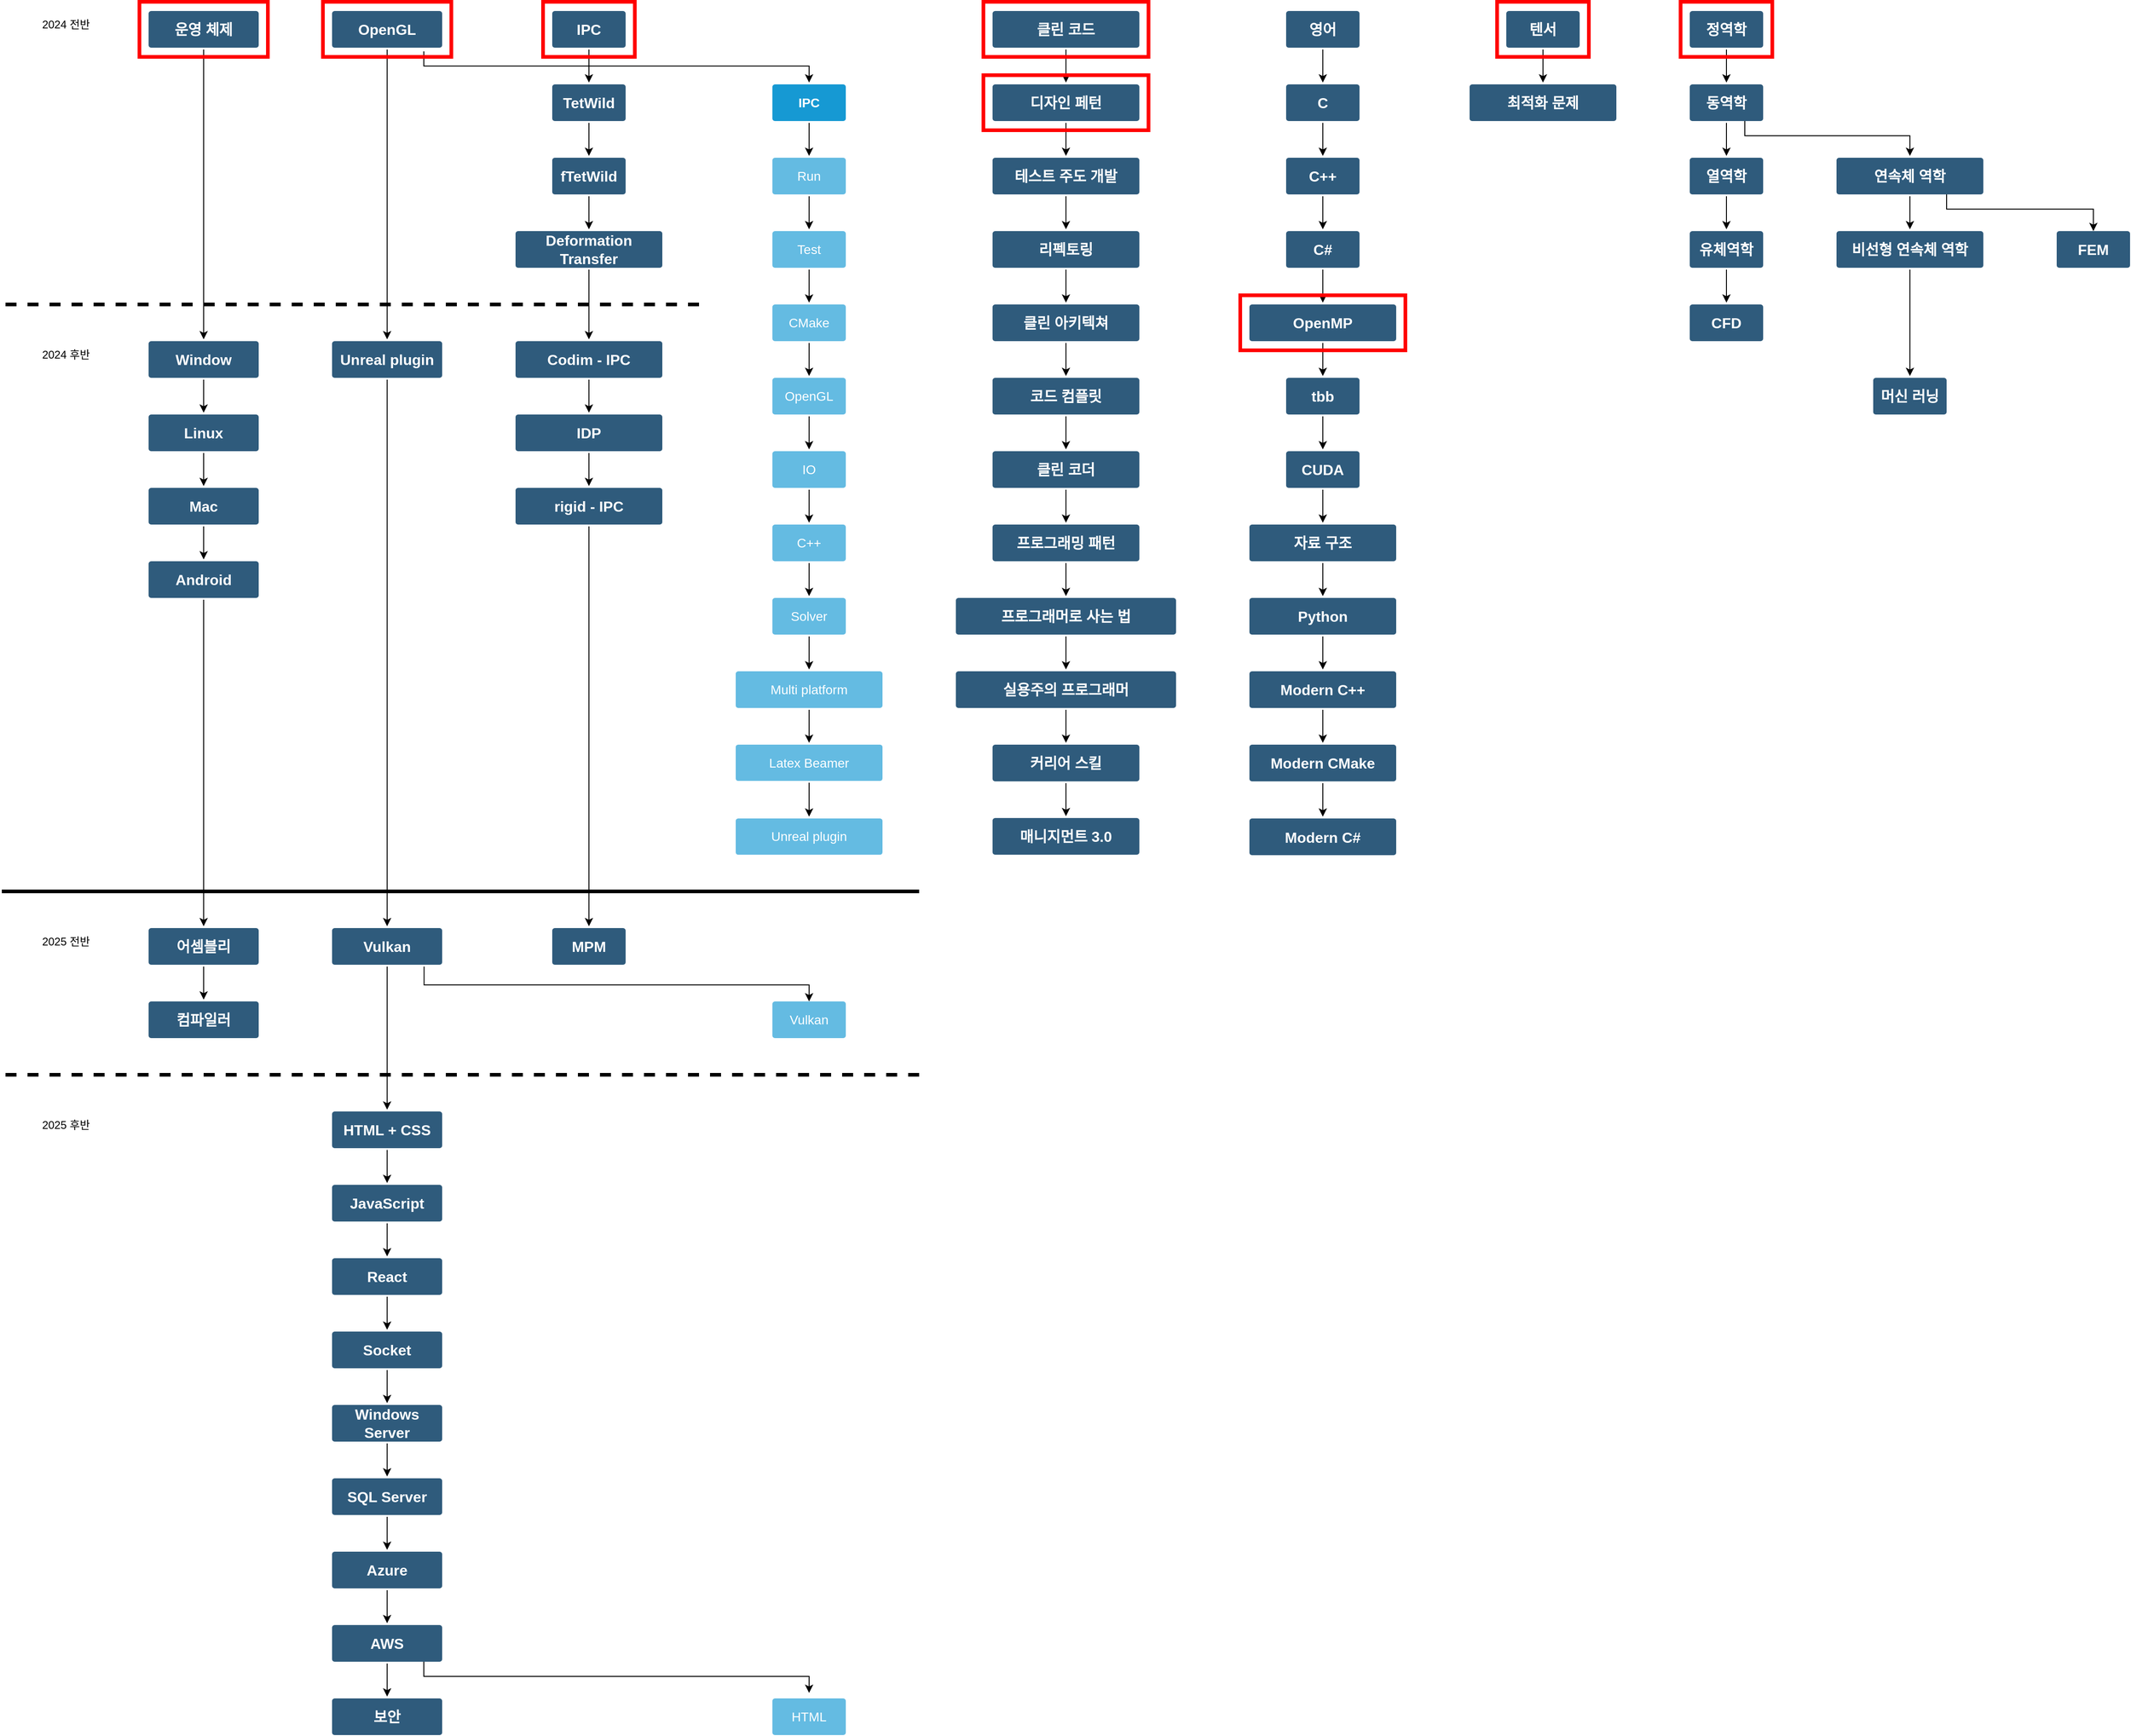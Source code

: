 <mxfile version="23.1.2" type="github">
  <diagram id="6a731a19-8d31-9384-78a2-239565b7b9f0" name="Page-1">
    <mxGraphModel dx="2655" dy="2192" grid="1" gridSize="10" guides="1" tooltips="1" connect="1" arrows="1" fold="1" page="1" pageScale="1" pageWidth="1169" pageHeight="827" background="none" math="0" shadow="0">
      <root>
        <mxCell id="0" />
        <mxCell id="1" parent="0" />
        <mxCell id="1UIoT6ySWnRTdIGvDfuI-1921" value="" style="edgeStyle=orthogonalEdgeStyle;rounded=0;orthogonalLoop=1;jettySize=auto;html=1;" edge="1" parent="1" source="1749" target="1UIoT6ySWnRTdIGvDfuI-1781">
          <mxGeometry relative="1" as="geometry" />
        </mxCell>
        <mxCell id="1749" value="C" style="rounded=1;whiteSpace=wrap;html=1;shadow=0;labelBackgroundColor=none;strokeColor=none;strokeWidth=3;fillColor=#2F5B7C;fontFamily=Helvetica;fontSize=16;fontColor=#FFFFFF;align=center;fontStyle=1;spacing=5;arcSize=7;perimeterSpacing=2;" parent="1" vertex="1">
          <mxGeometry x="640" y="120" width="80" height="40" as="geometry" />
        </mxCell>
        <mxCell id="1UIoT6ySWnRTdIGvDfuI-1902" value="" style="edgeStyle=orthogonalEdgeStyle;rounded=0;orthogonalLoop=1;jettySize=auto;html=1;" edge="1" parent="1" source="1760" target="1762">
          <mxGeometry relative="1" as="geometry" />
        </mxCell>
        <mxCell id="1760" value="IPC" style="rounded=1;whiteSpace=wrap;html=1;shadow=0;labelBackgroundColor=none;strokeColor=none;strokeWidth=3;fillColor=#1699d3;fontFamily=Helvetica;fontSize=14;fontColor=#FFFFFF;align=center;spacing=5;fontStyle=1;arcSize=7;perimeterSpacing=2;" parent="1" vertex="1">
          <mxGeometry x="80" y="120" width="80" height="40" as="geometry" />
        </mxCell>
        <mxCell id="1UIoT6ySWnRTdIGvDfuI-1903" value="" style="edgeStyle=orthogonalEdgeStyle;rounded=0;orthogonalLoop=1;jettySize=auto;html=1;" edge="1" parent="1" source="1762" target="1UIoT6ySWnRTdIGvDfuI-1811">
          <mxGeometry relative="1" as="geometry" />
        </mxCell>
        <mxCell id="1762" value="Run" style="rounded=1;whiteSpace=wrap;html=1;shadow=0;labelBackgroundColor=none;strokeColor=none;strokeWidth=3;fillColor=#64bbe2;fontFamily=Helvetica;fontSize=14;fontColor=#FFFFFF;align=center;spacing=5;arcSize=7;perimeterSpacing=2;" parent="1" vertex="1">
          <mxGeometry x="80" y="200" width="80" height="40" as="geometry" />
        </mxCell>
        <mxCell id="1UIoT6ySWnRTdIGvDfuI-1922" value="" style="edgeStyle=orthogonalEdgeStyle;rounded=0;orthogonalLoop=1;jettySize=auto;html=1;" edge="1" parent="1" source="1UIoT6ySWnRTdIGvDfuI-1781" target="1UIoT6ySWnRTdIGvDfuI-1782">
          <mxGeometry relative="1" as="geometry" />
        </mxCell>
        <mxCell id="1UIoT6ySWnRTdIGvDfuI-1781" value="C++" style="rounded=1;whiteSpace=wrap;html=1;shadow=0;labelBackgroundColor=none;strokeColor=none;strokeWidth=3;fillColor=#2F5B7C;fontFamily=Helvetica;fontSize=16;fontColor=#FFFFFF;align=center;fontStyle=1;spacing=5;arcSize=7;perimeterSpacing=2;" vertex="1" parent="1">
          <mxGeometry x="640" y="200" width="80" height="40" as="geometry" />
        </mxCell>
        <mxCell id="1UIoT6ySWnRTdIGvDfuI-1923" value="" style="edgeStyle=orthogonalEdgeStyle;rounded=0;orthogonalLoop=1;jettySize=auto;html=1;" edge="1" parent="1" source="1UIoT6ySWnRTdIGvDfuI-1782" target="1UIoT6ySWnRTdIGvDfuI-1854">
          <mxGeometry relative="1" as="geometry" />
        </mxCell>
        <mxCell id="1UIoT6ySWnRTdIGvDfuI-1782" value="C#" style="rounded=1;whiteSpace=wrap;html=1;shadow=0;labelBackgroundColor=none;strokeColor=none;strokeWidth=3;fillColor=#2F5B7C;fontFamily=Helvetica;fontSize=16;fontColor=#FFFFFF;align=center;fontStyle=1;spacing=5;arcSize=7;perimeterSpacing=2;" vertex="1" parent="1">
          <mxGeometry x="640" y="280" width="80" height="40" as="geometry" />
        </mxCell>
        <mxCell id="1UIoT6ySWnRTdIGvDfuI-1920" value="" style="edgeStyle=orthogonalEdgeStyle;rounded=0;orthogonalLoop=1;jettySize=auto;html=1;" edge="1" parent="1" source="1UIoT6ySWnRTdIGvDfuI-1783" target="1749">
          <mxGeometry relative="1" as="geometry" />
        </mxCell>
        <mxCell id="1UIoT6ySWnRTdIGvDfuI-1783" value="영어" style="rounded=1;whiteSpace=wrap;html=1;shadow=0;labelBackgroundColor=none;strokeColor=none;strokeWidth=3;fillColor=#2F5B7C;fontFamily=Helvetica;fontSize=16;fontColor=#FFFFFF;align=center;fontStyle=1;spacing=5;arcSize=7;perimeterSpacing=2;" vertex="1" parent="1">
          <mxGeometry x="640" y="40" width="80" height="40" as="geometry" />
        </mxCell>
        <mxCell id="1UIoT6ySWnRTdIGvDfuI-1931" value="" style="edgeStyle=orthogonalEdgeStyle;rounded=0;orthogonalLoop=1;jettySize=auto;html=1;" edge="1" parent="1" source="1UIoT6ySWnRTdIGvDfuI-1784" target="1UIoT6ySWnRTdIGvDfuI-1785">
          <mxGeometry relative="1" as="geometry" />
        </mxCell>
        <mxCell id="1UIoT6ySWnRTdIGvDfuI-1784" value="텐서" style="rounded=1;whiteSpace=wrap;html=1;shadow=0;labelBackgroundColor=none;strokeColor=none;strokeWidth=3;fillColor=#2F5B7C;fontFamily=Helvetica;fontSize=16;fontColor=#FFFFFF;align=center;fontStyle=1;spacing=5;arcSize=7;perimeterSpacing=2;" vertex="1" parent="1">
          <mxGeometry x="880" y="40" width="80" height="40" as="geometry" />
        </mxCell>
        <mxCell id="1UIoT6ySWnRTdIGvDfuI-1785" value="최적화 문제" style="rounded=1;whiteSpace=wrap;html=1;shadow=0;labelBackgroundColor=none;strokeColor=none;strokeWidth=3;fillColor=#2F5B7C;fontFamily=Helvetica;fontSize=16;fontColor=#FFFFFF;align=center;fontStyle=1;spacing=5;arcSize=7;perimeterSpacing=2;" vertex="1" parent="1">
          <mxGeometry x="840" y="120" width="160" height="40" as="geometry" />
        </mxCell>
        <mxCell id="1UIoT6ySWnRTdIGvDfuI-1870" style="edgeStyle=orthogonalEdgeStyle;rounded=0;orthogonalLoop=1;jettySize=auto;html=1;exitX=0.5;exitY=1;exitDx=0;exitDy=0;" edge="1" parent="1" source="1UIoT6ySWnRTdIGvDfuI-1786" target="1UIoT6ySWnRTdIGvDfuI-1837">
          <mxGeometry relative="1" as="geometry" />
        </mxCell>
        <mxCell id="1UIoT6ySWnRTdIGvDfuI-1786" value="OpenGL" style="rounded=1;whiteSpace=wrap;html=1;shadow=0;labelBackgroundColor=none;strokeColor=none;strokeWidth=3;fillColor=#2F5B7C;fontFamily=Helvetica;fontSize=16;fontColor=#FFFFFF;align=center;fontStyle=1;spacing=5;arcSize=7;perimeterSpacing=2;" vertex="1" parent="1">
          <mxGeometry x="-400" y="40" width="120" height="40" as="geometry" />
        </mxCell>
        <mxCell id="1UIoT6ySWnRTdIGvDfuI-1882" style="edgeStyle=orthogonalEdgeStyle;rounded=0;orthogonalLoop=1;jettySize=auto;html=1;" edge="1" parent="1" source="1UIoT6ySWnRTdIGvDfuI-1787" target="1UIoT6ySWnRTdIGvDfuI-1788">
          <mxGeometry relative="1" as="geometry" />
        </mxCell>
        <mxCell id="1UIoT6ySWnRTdIGvDfuI-1787" value="Vulkan" style="rounded=1;whiteSpace=wrap;html=1;shadow=0;labelBackgroundColor=none;strokeColor=none;strokeWidth=3;fillColor=#2F5B7C;fontFamily=Helvetica;fontSize=16;fontColor=#FFFFFF;align=center;fontStyle=1;spacing=5;arcSize=7;perimeterSpacing=2;" vertex="1" parent="1">
          <mxGeometry x="-400" y="1040" width="120" height="40" as="geometry" />
        </mxCell>
        <mxCell id="1UIoT6ySWnRTdIGvDfuI-1874" value="" style="edgeStyle=orthogonalEdgeStyle;rounded=0;orthogonalLoop=1;jettySize=auto;html=1;" edge="1" parent="1" source="1UIoT6ySWnRTdIGvDfuI-1788" target="1UIoT6ySWnRTdIGvDfuI-1789">
          <mxGeometry relative="1" as="geometry" />
        </mxCell>
        <mxCell id="1UIoT6ySWnRTdIGvDfuI-1788" value="HTML + CSS" style="rounded=1;whiteSpace=wrap;html=1;shadow=0;labelBackgroundColor=none;strokeColor=none;strokeWidth=3;fillColor=#2F5B7C;fontFamily=Helvetica;fontSize=16;fontColor=#FFFFFF;align=center;fontStyle=1;spacing=5;arcSize=7;perimeterSpacing=2;" vertex="1" parent="1">
          <mxGeometry x="-400" y="1240" width="120" height="40" as="geometry" />
        </mxCell>
        <mxCell id="1UIoT6ySWnRTdIGvDfuI-1875" value="" style="edgeStyle=orthogonalEdgeStyle;rounded=0;orthogonalLoop=1;jettySize=auto;html=1;" edge="1" parent="1" source="1UIoT6ySWnRTdIGvDfuI-1789" target="1UIoT6ySWnRTdIGvDfuI-1790">
          <mxGeometry relative="1" as="geometry" />
        </mxCell>
        <mxCell id="1UIoT6ySWnRTdIGvDfuI-1789" value="JavaScript" style="rounded=1;whiteSpace=wrap;html=1;shadow=0;labelBackgroundColor=none;strokeColor=none;strokeWidth=3;fillColor=#2F5B7C;fontFamily=Helvetica;fontSize=16;fontColor=#FFFFFF;align=center;fontStyle=1;spacing=5;arcSize=7;perimeterSpacing=2;" vertex="1" parent="1">
          <mxGeometry x="-400" y="1320" width="120" height="40" as="geometry" />
        </mxCell>
        <mxCell id="1UIoT6ySWnRTdIGvDfuI-1876" value="" style="edgeStyle=orthogonalEdgeStyle;rounded=0;orthogonalLoop=1;jettySize=auto;html=1;" edge="1" parent="1" source="1UIoT6ySWnRTdIGvDfuI-1790" target="1UIoT6ySWnRTdIGvDfuI-1847">
          <mxGeometry relative="1" as="geometry" />
        </mxCell>
        <mxCell id="1UIoT6ySWnRTdIGvDfuI-1790" value="React" style="rounded=1;whiteSpace=wrap;html=1;shadow=0;labelBackgroundColor=none;strokeColor=none;strokeWidth=3;fillColor=#2F5B7C;fontFamily=Helvetica;fontSize=16;fontColor=#FFFFFF;align=center;fontStyle=1;spacing=5;arcSize=7;perimeterSpacing=2;" vertex="1" parent="1">
          <mxGeometry x="-400" y="1400" width="120" height="40" as="geometry" />
        </mxCell>
        <mxCell id="1UIoT6ySWnRTdIGvDfuI-1886" value="" style="edgeStyle=orthogonalEdgeStyle;rounded=0;orthogonalLoop=1;jettySize=auto;html=1;" edge="1" parent="1" source="1UIoT6ySWnRTdIGvDfuI-1791" target="1UIoT6ySWnRTdIGvDfuI-1832">
          <mxGeometry relative="1" as="geometry" />
        </mxCell>
        <mxCell id="1UIoT6ySWnRTdIGvDfuI-1791" value="IPC" style="rounded=1;whiteSpace=wrap;html=1;shadow=0;labelBackgroundColor=none;strokeColor=none;strokeWidth=3;fillColor=#2F5B7C;fontFamily=Helvetica;fontSize=16;fontColor=#FFFFFF;align=center;fontStyle=1;spacing=5;arcSize=7;perimeterSpacing=2;" vertex="1" parent="1">
          <mxGeometry x="-160" y="40" width="80" height="40" as="geometry" />
        </mxCell>
        <mxCell id="1UIoT6ySWnRTdIGvDfuI-1909" value="" style="edgeStyle=orthogonalEdgeStyle;rounded=0;orthogonalLoop=1;jettySize=auto;html=1;" edge="1" parent="1" source="1UIoT6ySWnRTdIGvDfuI-1792" target="1UIoT6ySWnRTdIGvDfuI-1794">
          <mxGeometry relative="1" as="geometry" />
        </mxCell>
        <mxCell id="1UIoT6ySWnRTdIGvDfuI-1792" value="클린 코드" style="rounded=1;whiteSpace=wrap;html=1;shadow=0;labelBackgroundColor=none;strokeColor=none;strokeWidth=3;fillColor=#2F5B7C;fontFamily=Helvetica;fontSize=16;fontColor=#FFFFFF;align=center;fontStyle=1;spacing=5;arcSize=7;perimeterSpacing=2;" vertex="1" parent="1">
          <mxGeometry x="320" y="40" width="160" height="40" as="geometry" />
        </mxCell>
        <mxCell id="1UIoT6ySWnRTdIGvDfuI-1866" style="edgeStyle=orthogonalEdgeStyle;rounded=0;orthogonalLoop=1;jettySize=auto;html=1;entryX=0.5;entryY=0;entryDx=0;entryDy=0;" edge="1" parent="1" source="1UIoT6ySWnRTdIGvDfuI-1793" target="1UIoT6ySWnRTdIGvDfuI-1850">
          <mxGeometry relative="1" as="geometry" />
        </mxCell>
        <mxCell id="1UIoT6ySWnRTdIGvDfuI-1793" value="운영 체제" style="rounded=1;whiteSpace=wrap;html=1;shadow=0;labelBackgroundColor=none;strokeColor=none;strokeWidth=3;fillColor=#2F5B7C;fontFamily=Helvetica;fontSize=16;fontColor=#FFFFFF;align=center;fontStyle=1;spacing=5;arcSize=7;perimeterSpacing=2;" vertex="1" parent="1">
          <mxGeometry x="-600" y="40" width="120" height="40" as="geometry" />
        </mxCell>
        <mxCell id="1UIoT6ySWnRTdIGvDfuI-1910" value="" style="edgeStyle=orthogonalEdgeStyle;rounded=0;orthogonalLoop=1;jettySize=auto;html=1;" edge="1" parent="1" source="1UIoT6ySWnRTdIGvDfuI-1794" target="1UIoT6ySWnRTdIGvDfuI-1800">
          <mxGeometry relative="1" as="geometry" />
        </mxCell>
        <mxCell id="1UIoT6ySWnRTdIGvDfuI-1794" value="디자인 페턴" style="rounded=1;whiteSpace=wrap;html=1;shadow=0;labelBackgroundColor=none;strokeColor=none;strokeWidth=3;fillColor=#2F5B7C;fontFamily=Helvetica;fontSize=16;fontColor=#FFFFFF;align=center;fontStyle=1;spacing=5;arcSize=7;perimeterSpacing=2;" vertex="1" parent="1">
          <mxGeometry x="320" y="120" width="160" height="40" as="geometry" />
        </mxCell>
        <mxCell id="1UIoT6ySWnRTdIGvDfuI-1927" value="" style="edgeStyle=orthogonalEdgeStyle;rounded=0;orthogonalLoop=1;jettySize=auto;html=1;" edge="1" parent="1" source="1UIoT6ySWnRTdIGvDfuI-1798" target="1UIoT6ySWnRTdIGvDfuI-1856">
          <mxGeometry relative="1" as="geometry" />
        </mxCell>
        <mxCell id="1UIoT6ySWnRTdIGvDfuI-1798" value="자료 구조" style="rounded=1;whiteSpace=wrap;html=1;shadow=0;labelBackgroundColor=none;strokeColor=none;strokeWidth=3;fillColor=#2F5B7C;fontFamily=Helvetica;fontSize=16;fontColor=#FFFFFF;align=center;fontStyle=1;spacing=5;arcSize=7;perimeterSpacing=2;" vertex="1" parent="1">
          <mxGeometry x="600" y="600" width="160" height="40" as="geometry" />
        </mxCell>
        <mxCell id="1UIoT6ySWnRTdIGvDfuI-1929" value="" style="edgeStyle=orthogonalEdgeStyle;rounded=0;orthogonalLoop=1;jettySize=auto;html=1;" edge="1" parent="1" source="1UIoT6ySWnRTdIGvDfuI-1799" target="1UIoT6ySWnRTdIGvDfuI-1840">
          <mxGeometry relative="1" as="geometry" />
        </mxCell>
        <mxCell id="1UIoT6ySWnRTdIGvDfuI-1799" value="Modern C++" style="rounded=1;whiteSpace=wrap;html=1;shadow=0;labelBackgroundColor=none;strokeColor=none;strokeWidth=3;fillColor=#2F5B7C;fontFamily=Helvetica;fontSize=16;fontColor=#FFFFFF;align=center;fontStyle=1;spacing=5;arcSize=7;perimeterSpacing=2;" vertex="1" parent="1">
          <mxGeometry x="600" y="760" width="160" height="40" as="geometry" />
        </mxCell>
        <mxCell id="1UIoT6ySWnRTdIGvDfuI-1911" value="" style="edgeStyle=orthogonalEdgeStyle;rounded=0;orthogonalLoop=1;jettySize=auto;html=1;" edge="1" parent="1" source="1UIoT6ySWnRTdIGvDfuI-1800" target="1UIoT6ySWnRTdIGvDfuI-1802">
          <mxGeometry relative="1" as="geometry" />
        </mxCell>
        <mxCell id="1UIoT6ySWnRTdIGvDfuI-1800" value="테스트 주도 개발" style="rounded=1;whiteSpace=wrap;html=1;shadow=0;labelBackgroundColor=none;strokeColor=none;strokeWidth=3;fillColor=#2F5B7C;fontFamily=Helvetica;fontSize=16;fontColor=#FFFFFF;align=center;fontStyle=1;spacing=5;arcSize=7;perimeterSpacing=2;" vertex="1" parent="1">
          <mxGeometry x="320" y="200" width="160" height="40" as="geometry" />
        </mxCell>
        <mxCell id="1UIoT6ySWnRTdIGvDfuI-1912" value="" style="edgeStyle=orthogonalEdgeStyle;rounded=0;orthogonalLoop=1;jettySize=auto;html=1;" edge="1" parent="1" source="1UIoT6ySWnRTdIGvDfuI-1802" target="1UIoT6ySWnRTdIGvDfuI-1803">
          <mxGeometry relative="1" as="geometry" />
        </mxCell>
        <mxCell id="1UIoT6ySWnRTdIGvDfuI-1802" value="리펙토링" style="rounded=1;whiteSpace=wrap;html=1;shadow=0;labelBackgroundColor=none;strokeColor=none;strokeWidth=3;fillColor=#2F5B7C;fontFamily=Helvetica;fontSize=16;fontColor=#FFFFFF;align=center;fontStyle=1;spacing=5;arcSize=7;perimeterSpacing=2;" vertex="1" parent="1">
          <mxGeometry x="320" y="280" width="160" height="40" as="geometry" />
        </mxCell>
        <mxCell id="1UIoT6ySWnRTdIGvDfuI-1913" value="" style="edgeStyle=orthogonalEdgeStyle;rounded=0;orthogonalLoop=1;jettySize=auto;html=1;" edge="1" parent="1" source="1UIoT6ySWnRTdIGvDfuI-1803" target="1UIoT6ySWnRTdIGvDfuI-1804">
          <mxGeometry relative="1" as="geometry" />
        </mxCell>
        <mxCell id="1UIoT6ySWnRTdIGvDfuI-1803" value="클린 아키텍쳐" style="rounded=1;whiteSpace=wrap;html=1;shadow=0;labelBackgroundColor=none;strokeColor=none;strokeWidth=3;fillColor=#2F5B7C;fontFamily=Helvetica;fontSize=16;fontColor=#FFFFFF;align=center;fontStyle=1;spacing=5;arcSize=7;perimeterSpacing=2;" vertex="1" parent="1">
          <mxGeometry x="320" y="360" width="160" height="40" as="geometry" />
        </mxCell>
        <mxCell id="1UIoT6ySWnRTdIGvDfuI-1914" value="" style="edgeStyle=orthogonalEdgeStyle;rounded=0;orthogonalLoop=1;jettySize=auto;html=1;" edge="1" parent="1" source="1UIoT6ySWnRTdIGvDfuI-1804" target="1UIoT6ySWnRTdIGvDfuI-1805">
          <mxGeometry relative="1" as="geometry" />
        </mxCell>
        <mxCell id="1UIoT6ySWnRTdIGvDfuI-1804" value="코드 컴플릿" style="rounded=1;whiteSpace=wrap;html=1;shadow=0;labelBackgroundColor=none;strokeColor=none;strokeWidth=3;fillColor=#2F5B7C;fontFamily=Helvetica;fontSize=16;fontColor=#FFFFFF;align=center;fontStyle=1;spacing=5;arcSize=7;perimeterSpacing=2;" vertex="1" parent="1">
          <mxGeometry x="320" y="440" width="160" height="40" as="geometry" />
        </mxCell>
        <mxCell id="1UIoT6ySWnRTdIGvDfuI-1915" value="" style="edgeStyle=orthogonalEdgeStyle;rounded=0;orthogonalLoop=1;jettySize=auto;html=1;" edge="1" parent="1" source="1UIoT6ySWnRTdIGvDfuI-1805" target="1UIoT6ySWnRTdIGvDfuI-1806">
          <mxGeometry relative="1" as="geometry" />
        </mxCell>
        <mxCell id="1UIoT6ySWnRTdIGvDfuI-1805" value="클린 코더" style="rounded=1;whiteSpace=wrap;html=1;shadow=0;labelBackgroundColor=none;strokeColor=none;strokeWidth=3;fillColor=#2F5B7C;fontFamily=Helvetica;fontSize=16;fontColor=#FFFFFF;align=center;fontStyle=1;spacing=5;arcSize=7;perimeterSpacing=2;" vertex="1" parent="1">
          <mxGeometry x="320" y="520" width="160" height="40" as="geometry" />
        </mxCell>
        <mxCell id="1UIoT6ySWnRTdIGvDfuI-1916" value="" style="edgeStyle=orthogonalEdgeStyle;rounded=0;orthogonalLoop=1;jettySize=auto;html=1;" edge="1" parent="1" source="1UIoT6ySWnRTdIGvDfuI-1806" target="1UIoT6ySWnRTdIGvDfuI-1807">
          <mxGeometry relative="1" as="geometry" />
        </mxCell>
        <mxCell id="1UIoT6ySWnRTdIGvDfuI-1806" value="프로그래밍 패턴" style="rounded=1;whiteSpace=wrap;html=1;shadow=0;labelBackgroundColor=none;strokeColor=none;strokeWidth=3;fillColor=#2F5B7C;fontFamily=Helvetica;fontSize=16;fontColor=#FFFFFF;align=center;fontStyle=1;spacing=5;arcSize=7;perimeterSpacing=2;" vertex="1" parent="1">
          <mxGeometry x="320" y="600" width="160" height="40" as="geometry" />
        </mxCell>
        <mxCell id="1UIoT6ySWnRTdIGvDfuI-1917" value="" style="edgeStyle=orthogonalEdgeStyle;rounded=0;orthogonalLoop=1;jettySize=auto;html=1;" edge="1" parent="1" source="1UIoT6ySWnRTdIGvDfuI-1807" target="1UIoT6ySWnRTdIGvDfuI-1808">
          <mxGeometry relative="1" as="geometry" />
        </mxCell>
        <mxCell id="1UIoT6ySWnRTdIGvDfuI-1807" value="프로그래머로 사는 법" style="rounded=1;whiteSpace=wrap;html=1;shadow=0;labelBackgroundColor=none;strokeColor=none;strokeWidth=3;fillColor=#2F5B7C;fontFamily=Helvetica;fontSize=16;fontColor=#FFFFFF;align=center;fontStyle=1;spacing=5;arcSize=7;perimeterSpacing=2;" vertex="1" parent="1">
          <mxGeometry x="280" y="680" width="240" height="40" as="geometry" />
        </mxCell>
        <mxCell id="1UIoT6ySWnRTdIGvDfuI-1918" value="" style="edgeStyle=orthogonalEdgeStyle;rounded=0;orthogonalLoop=1;jettySize=auto;html=1;" edge="1" parent="1" source="1UIoT6ySWnRTdIGvDfuI-1808" target="1UIoT6ySWnRTdIGvDfuI-1809">
          <mxGeometry relative="1" as="geometry" />
        </mxCell>
        <mxCell id="1UIoT6ySWnRTdIGvDfuI-1808" value="실용주의 프로그래머" style="rounded=1;whiteSpace=wrap;html=1;shadow=0;labelBackgroundColor=none;strokeColor=none;strokeWidth=3;fillColor=#2F5B7C;fontFamily=Helvetica;fontSize=16;fontColor=#FFFFFF;align=center;fontStyle=1;spacing=5;arcSize=7;perimeterSpacing=2;" vertex="1" parent="1">
          <mxGeometry x="280" y="760" width="240" height="40" as="geometry" />
        </mxCell>
        <mxCell id="1UIoT6ySWnRTdIGvDfuI-1919" value="" style="edgeStyle=orthogonalEdgeStyle;rounded=0;orthogonalLoop=1;jettySize=auto;html=1;" edge="1" parent="1" source="1UIoT6ySWnRTdIGvDfuI-1809" target="1UIoT6ySWnRTdIGvDfuI-1810">
          <mxGeometry relative="1" as="geometry" />
        </mxCell>
        <mxCell id="1UIoT6ySWnRTdIGvDfuI-1809" value="커리어 스킬" style="rounded=1;whiteSpace=wrap;html=1;shadow=0;labelBackgroundColor=none;strokeColor=none;strokeWidth=3;fillColor=#2F5B7C;fontFamily=Helvetica;fontSize=16;fontColor=#FFFFFF;align=center;fontStyle=1;spacing=5;arcSize=7;perimeterSpacing=2;" vertex="1" parent="1">
          <mxGeometry x="320" y="840" width="160" height="40" as="geometry" />
        </mxCell>
        <mxCell id="1UIoT6ySWnRTdIGvDfuI-1810" value="매니지먼트 3.0" style="rounded=1;whiteSpace=wrap;html=1;shadow=0;labelBackgroundColor=none;strokeColor=none;strokeWidth=3;fillColor=#2F5B7C;fontFamily=Helvetica;fontSize=16;fontColor=#FFFFFF;align=center;fontStyle=1;spacing=5;arcSize=7;perimeterSpacing=2;" vertex="1" parent="1">
          <mxGeometry x="320" y="920" width="160" height="40" as="geometry" />
        </mxCell>
        <mxCell id="1UIoT6ySWnRTdIGvDfuI-1904" value="" style="edgeStyle=orthogonalEdgeStyle;rounded=0;orthogonalLoop=1;jettySize=auto;html=1;" edge="1" parent="1" source="1UIoT6ySWnRTdIGvDfuI-1811" target="1UIoT6ySWnRTdIGvDfuI-1812">
          <mxGeometry relative="1" as="geometry" />
        </mxCell>
        <mxCell id="1UIoT6ySWnRTdIGvDfuI-1811" value="Test" style="rounded=1;whiteSpace=wrap;html=1;shadow=0;labelBackgroundColor=none;strokeColor=none;strokeWidth=3;fillColor=#64bbe2;fontFamily=Helvetica;fontSize=14;fontColor=#FFFFFF;align=center;spacing=5;arcSize=7;perimeterSpacing=2;" vertex="1" parent="1">
          <mxGeometry x="80" y="280" width="80" height="40" as="geometry" />
        </mxCell>
        <mxCell id="1UIoT6ySWnRTdIGvDfuI-1905" value="" style="edgeStyle=orthogonalEdgeStyle;rounded=0;orthogonalLoop=1;jettySize=auto;html=1;" edge="1" parent="1" source="1UIoT6ySWnRTdIGvDfuI-1812" target="1UIoT6ySWnRTdIGvDfuI-1813">
          <mxGeometry relative="1" as="geometry" />
        </mxCell>
        <mxCell id="1UIoT6ySWnRTdIGvDfuI-1812" value="CMake" style="rounded=1;whiteSpace=wrap;html=1;shadow=0;labelBackgroundColor=none;strokeColor=none;strokeWidth=3;fillColor=#64bbe2;fontFamily=Helvetica;fontSize=14;fontColor=#FFFFFF;align=center;spacing=5;arcSize=7;perimeterSpacing=2;" vertex="1" parent="1">
          <mxGeometry x="80" y="360" width="80" height="40" as="geometry" />
        </mxCell>
        <mxCell id="1UIoT6ySWnRTdIGvDfuI-1906" value="" style="edgeStyle=orthogonalEdgeStyle;rounded=0;orthogonalLoop=1;jettySize=auto;html=1;" edge="1" parent="1" source="1UIoT6ySWnRTdIGvDfuI-1813" target="1UIoT6ySWnRTdIGvDfuI-1814">
          <mxGeometry relative="1" as="geometry" />
        </mxCell>
        <mxCell id="1UIoT6ySWnRTdIGvDfuI-1813" value="OpenGL" style="rounded=1;whiteSpace=wrap;html=1;shadow=0;labelBackgroundColor=none;strokeColor=none;strokeWidth=3;fillColor=#64bbe2;fontFamily=Helvetica;fontSize=14;fontColor=#FFFFFF;align=center;spacing=5;arcSize=7;perimeterSpacing=2;" vertex="1" parent="1">
          <mxGeometry x="80" y="440" width="80" height="40" as="geometry" />
        </mxCell>
        <mxCell id="1UIoT6ySWnRTdIGvDfuI-1907" value="" style="edgeStyle=orthogonalEdgeStyle;rounded=0;orthogonalLoop=1;jettySize=auto;html=1;" edge="1" parent="1" source="1UIoT6ySWnRTdIGvDfuI-1814" target="1UIoT6ySWnRTdIGvDfuI-1815">
          <mxGeometry relative="1" as="geometry" />
        </mxCell>
        <mxCell id="1UIoT6ySWnRTdIGvDfuI-1814" value="IO" style="rounded=1;whiteSpace=wrap;html=1;shadow=0;labelBackgroundColor=none;strokeColor=none;strokeWidth=3;fillColor=#64bbe2;fontFamily=Helvetica;fontSize=14;fontColor=#FFFFFF;align=center;spacing=5;arcSize=7;perimeterSpacing=2;" vertex="1" parent="1">
          <mxGeometry x="80" y="520" width="80" height="40" as="geometry" />
        </mxCell>
        <mxCell id="1UIoT6ySWnRTdIGvDfuI-1908" value="" style="edgeStyle=orthogonalEdgeStyle;rounded=0;orthogonalLoop=1;jettySize=auto;html=1;" edge="1" parent="1" source="1UIoT6ySWnRTdIGvDfuI-1815" target="1UIoT6ySWnRTdIGvDfuI-1816">
          <mxGeometry relative="1" as="geometry" />
        </mxCell>
        <mxCell id="1UIoT6ySWnRTdIGvDfuI-1815" value="C++" style="rounded=1;whiteSpace=wrap;html=1;shadow=0;labelBackgroundColor=none;strokeColor=none;strokeWidth=3;fillColor=#64bbe2;fontFamily=Helvetica;fontSize=14;fontColor=#FFFFFF;align=center;spacing=5;arcSize=7;perimeterSpacing=2;" vertex="1" parent="1">
          <mxGeometry x="80" y="600" width="80" height="40" as="geometry" />
        </mxCell>
        <mxCell id="1UIoT6ySWnRTdIGvDfuI-1901" value="" style="edgeStyle=orthogonalEdgeStyle;rounded=0;orthogonalLoop=1;jettySize=auto;html=1;" edge="1" parent="1" source="1UIoT6ySWnRTdIGvDfuI-1816" target="1UIoT6ySWnRTdIGvDfuI-1817">
          <mxGeometry relative="1" as="geometry" />
        </mxCell>
        <mxCell id="1UIoT6ySWnRTdIGvDfuI-1816" value="Solver" style="rounded=1;whiteSpace=wrap;html=1;shadow=0;labelBackgroundColor=none;strokeColor=none;strokeWidth=3;fillColor=#64bbe2;fontFamily=Helvetica;fontSize=14;fontColor=#FFFFFF;align=center;spacing=5;arcSize=7;perimeterSpacing=2;" vertex="1" parent="1">
          <mxGeometry x="80" y="680" width="80" height="40" as="geometry" />
        </mxCell>
        <mxCell id="1UIoT6ySWnRTdIGvDfuI-1900" value="" style="edgeStyle=orthogonalEdgeStyle;rounded=0;orthogonalLoop=1;jettySize=auto;html=1;" edge="1" parent="1" source="1UIoT6ySWnRTdIGvDfuI-1817" target="1UIoT6ySWnRTdIGvDfuI-1818">
          <mxGeometry relative="1" as="geometry" />
        </mxCell>
        <mxCell id="1UIoT6ySWnRTdIGvDfuI-1817" value="Multi platform" style="rounded=1;whiteSpace=wrap;html=1;shadow=0;labelBackgroundColor=none;strokeColor=none;strokeWidth=3;fillColor=#64bbe2;fontFamily=Helvetica;fontSize=14;fontColor=#FFFFFF;align=center;spacing=5;arcSize=7;perimeterSpacing=2;" vertex="1" parent="1">
          <mxGeometry x="40" y="760" width="160" height="40" as="geometry" />
        </mxCell>
        <mxCell id="1UIoT6ySWnRTdIGvDfuI-1899" value="" style="edgeStyle=orthogonalEdgeStyle;rounded=0;orthogonalLoop=1;jettySize=auto;html=1;" edge="1" parent="1" source="1UIoT6ySWnRTdIGvDfuI-1818" target="1UIoT6ySWnRTdIGvDfuI-1896">
          <mxGeometry relative="1" as="geometry" />
        </mxCell>
        <mxCell id="1UIoT6ySWnRTdIGvDfuI-1818" value="Latex Beamer" style="rounded=1;whiteSpace=wrap;html=1;shadow=0;labelBackgroundColor=none;strokeColor=none;strokeWidth=3;fillColor=#64bbe2;fontFamily=Helvetica;fontSize=14;fontColor=#FFFFFF;align=center;spacing=5;arcSize=7;perimeterSpacing=2;" vertex="1" parent="1">
          <mxGeometry x="40" y="840" width="160" height="39.5" as="geometry" />
        </mxCell>
        <mxCell id="1UIoT6ySWnRTdIGvDfuI-1819" value="Vulkan" style="rounded=1;whiteSpace=wrap;html=1;shadow=0;labelBackgroundColor=none;strokeColor=none;strokeWidth=3;fillColor=#64bbe2;fontFamily=Helvetica;fontSize=14;fontColor=#FFFFFF;align=center;spacing=5;arcSize=7;perimeterSpacing=2;" vertex="1" parent="1">
          <mxGeometry x="80" y="1120" width="80" height="40" as="geometry" />
        </mxCell>
        <mxCell id="1UIoT6ySWnRTdIGvDfuI-1932" value="" style="edgeStyle=orthogonalEdgeStyle;rounded=0;orthogonalLoop=1;jettySize=auto;html=1;" edge="1" parent="1" source="1UIoT6ySWnRTdIGvDfuI-1820" target="1UIoT6ySWnRTdIGvDfuI-1821">
          <mxGeometry relative="1" as="geometry" />
        </mxCell>
        <mxCell id="1UIoT6ySWnRTdIGvDfuI-1820" value="정역학" style="rounded=1;whiteSpace=wrap;html=1;shadow=0;labelBackgroundColor=none;strokeColor=none;strokeWidth=3;fillColor=#2F5B7C;fontFamily=Helvetica;fontSize=16;fontColor=#FFFFFF;align=center;fontStyle=1;spacing=5;arcSize=7;perimeterSpacing=2;" vertex="1" parent="1">
          <mxGeometry x="1080" y="40" width="80" height="40" as="geometry" />
        </mxCell>
        <mxCell id="1UIoT6ySWnRTdIGvDfuI-1933" value="" style="edgeStyle=orthogonalEdgeStyle;rounded=0;orthogonalLoop=1;jettySize=auto;html=1;" edge="1" parent="1" source="1UIoT6ySWnRTdIGvDfuI-1821" target="1UIoT6ySWnRTdIGvDfuI-1822">
          <mxGeometry relative="1" as="geometry" />
        </mxCell>
        <mxCell id="1UIoT6ySWnRTdIGvDfuI-1821" value="동역학" style="rounded=1;whiteSpace=wrap;html=1;shadow=0;labelBackgroundColor=none;strokeColor=none;strokeWidth=3;fillColor=#2F5B7C;fontFamily=Helvetica;fontSize=16;fontColor=#FFFFFF;align=center;fontStyle=1;spacing=5;arcSize=7;perimeterSpacing=2;" vertex="1" parent="1">
          <mxGeometry x="1080" y="120" width="80" height="40" as="geometry" />
        </mxCell>
        <mxCell id="1UIoT6ySWnRTdIGvDfuI-1934" value="" style="edgeStyle=orthogonalEdgeStyle;rounded=0;orthogonalLoop=1;jettySize=auto;html=1;" edge="1" parent="1" source="1UIoT6ySWnRTdIGvDfuI-1822" target="1UIoT6ySWnRTdIGvDfuI-1823">
          <mxGeometry relative="1" as="geometry" />
        </mxCell>
        <mxCell id="1UIoT6ySWnRTdIGvDfuI-1822" value="열역학" style="rounded=1;whiteSpace=wrap;html=1;shadow=0;labelBackgroundColor=none;strokeColor=none;strokeWidth=3;fillColor=#2F5B7C;fontFamily=Helvetica;fontSize=16;fontColor=#FFFFFF;align=center;fontStyle=1;spacing=5;arcSize=7;perimeterSpacing=2;" vertex="1" parent="1">
          <mxGeometry x="1080" y="200" width="80" height="40" as="geometry" />
        </mxCell>
        <mxCell id="1UIoT6ySWnRTdIGvDfuI-1935" value="" style="edgeStyle=orthogonalEdgeStyle;rounded=0;orthogonalLoop=1;jettySize=auto;html=1;" edge="1" parent="1" source="1UIoT6ySWnRTdIGvDfuI-1823" target="1UIoT6ySWnRTdIGvDfuI-1828">
          <mxGeometry relative="1" as="geometry" />
        </mxCell>
        <mxCell id="1UIoT6ySWnRTdIGvDfuI-1823" value="유체역학" style="rounded=1;whiteSpace=wrap;html=1;shadow=0;labelBackgroundColor=none;strokeColor=none;strokeWidth=3;fillColor=#2F5B7C;fontFamily=Helvetica;fontSize=16;fontColor=#FFFFFF;align=center;fontStyle=1;spacing=5;arcSize=7;perimeterSpacing=2;" vertex="1" parent="1">
          <mxGeometry x="1080" y="280" width="80" height="40" as="geometry" />
        </mxCell>
        <mxCell id="1UIoT6ySWnRTdIGvDfuI-1936" value="" style="edgeStyle=orthogonalEdgeStyle;rounded=0;orthogonalLoop=1;jettySize=auto;html=1;" edge="1" parent="1" source="1UIoT6ySWnRTdIGvDfuI-1824" target="1UIoT6ySWnRTdIGvDfuI-1825">
          <mxGeometry relative="1" as="geometry" />
        </mxCell>
        <mxCell id="1UIoT6ySWnRTdIGvDfuI-1824" value="연속체 역학" style="rounded=1;whiteSpace=wrap;html=1;shadow=0;labelBackgroundColor=none;strokeColor=none;strokeWidth=3;fillColor=#2F5B7C;fontFamily=Helvetica;fontSize=16;fontColor=#FFFFFF;align=center;fontStyle=1;spacing=5;arcSize=7;perimeterSpacing=2;" vertex="1" parent="1">
          <mxGeometry x="1240" y="200" width="160" height="40" as="geometry" />
        </mxCell>
        <mxCell id="1UIoT6ySWnRTdIGvDfuI-1937" value="" style="edgeStyle=orthogonalEdgeStyle;rounded=0;orthogonalLoop=1;jettySize=auto;html=1;" edge="1" parent="1" source="1UIoT6ySWnRTdIGvDfuI-1825" target="1UIoT6ySWnRTdIGvDfuI-1839">
          <mxGeometry relative="1" as="geometry" />
        </mxCell>
        <mxCell id="1UIoT6ySWnRTdIGvDfuI-1825" value="비선형 연속체 역학" style="rounded=1;whiteSpace=wrap;html=1;shadow=0;labelBackgroundColor=none;strokeColor=none;strokeWidth=3;fillColor=#2F5B7C;fontFamily=Helvetica;fontSize=16;fontColor=#FFFFFF;align=center;fontStyle=1;spacing=5;arcSize=7;perimeterSpacing=2;" vertex="1" parent="1">
          <mxGeometry x="1240" y="280" width="160" height="40" as="geometry" />
        </mxCell>
        <mxCell id="1UIoT6ySWnRTdIGvDfuI-1827" value="FEM" style="rounded=1;whiteSpace=wrap;html=1;shadow=0;labelBackgroundColor=none;strokeColor=none;strokeWidth=3;fillColor=#2F5B7C;fontFamily=Helvetica;fontSize=16;fontColor=#FFFFFF;align=center;fontStyle=1;spacing=5;arcSize=7;perimeterSpacing=2;" vertex="1" parent="1">
          <mxGeometry x="1480" y="280" width="80" height="40" as="geometry" />
        </mxCell>
        <mxCell id="1UIoT6ySWnRTdIGvDfuI-1828" value="CFD" style="rounded=1;whiteSpace=wrap;html=1;shadow=0;labelBackgroundColor=none;strokeColor=none;strokeWidth=3;fillColor=#2F5B7C;fontFamily=Helvetica;fontSize=16;fontColor=#FFFFFF;align=center;fontStyle=1;spacing=5;arcSize=7;perimeterSpacing=2;" vertex="1" parent="1">
          <mxGeometry x="1080" y="360" width="80" height="40" as="geometry" />
        </mxCell>
        <mxCell id="1UIoT6ySWnRTdIGvDfuI-1890" value="" style="edgeStyle=orthogonalEdgeStyle;rounded=0;orthogonalLoop=1;jettySize=auto;html=1;" edge="1" parent="1" source="1UIoT6ySWnRTdIGvDfuI-1829" target="1UIoT6ySWnRTdIGvDfuI-1830">
          <mxGeometry relative="1" as="geometry" />
        </mxCell>
        <mxCell id="1UIoT6ySWnRTdIGvDfuI-1829" value="Codim - IPC" style="rounded=1;whiteSpace=wrap;html=1;shadow=0;labelBackgroundColor=none;strokeColor=none;strokeWidth=3;fillColor=#2F5B7C;fontFamily=Helvetica;fontSize=16;fontColor=#FFFFFF;align=center;fontStyle=1;spacing=5;arcSize=7;perimeterSpacing=2;" vertex="1" parent="1">
          <mxGeometry x="-200" y="400" width="160" height="40" as="geometry" />
        </mxCell>
        <mxCell id="1UIoT6ySWnRTdIGvDfuI-1891" value="" style="edgeStyle=orthogonalEdgeStyle;rounded=0;orthogonalLoop=1;jettySize=auto;html=1;" edge="1" parent="1" source="1UIoT6ySWnRTdIGvDfuI-1830" target="1UIoT6ySWnRTdIGvDfuI-1831">
          <mxGeometry relative="1" as="geometry" />
        </mxCell>
        <mxCell id="1UIoT6ySWnRTdIGvDfuI-1830" value="IDP" style="rounded=1;whiteSpace=wrap;html=1;shadow=0;labelBackgroundColor=none;strokeColor=none;strokeWidth=3;fillColor=#2F5B7C;fontFamily=Helvetica;fontSize=16;fontColor=#FFFFFF;align=center;fontStyle=1;spacing=5;arcSize=7;perimeterSpacing=2;" vertex="1" parent="1">
          <mxGeometry x="-200" y="480" width="160" height="40" as="geometry" />
        </mxCell>
        <mxCell id="1UIoT6ySWnRTdIGvDfuI-1892" style="edgeStyle=orthogonalEdgeStyle;rounded=0;orthogonalLoop=1;jettySize=auto;html=1;entryX=0.5;entryY=0;entryDx=0;entryDy=0;" edge="1" parent="1" source="1UIoT6ySWnRTdIGvDfuI-1831" target="1UIoT6ySWnRTdIGvDfuI-1835">
          <mxGeometry relative="1" as="geometry" />
        </mxCell>
        <mxCell id="1UIoT6ySWnRTdIGvDfuI-1831" value="rigid - IPC" style="rounded=1;whiteSpace=wrap;html=1;shadow=0;labelBackgroundColor=none;strokeColor=none;strokeWidth=3;fillColor=#2F5B7C;fontFamily=Helvetica;fontSize=16;fontColor=#FFFFFF;align=center;fontStyle=1;spacing=5;arcSize=7;perimeterSpacing=2;" vertex="1" parent="1">
          <mxGeometry x="-200" y="560" width="160" height="40" as="geometry" />
        </mxCell>
        <mxCell id="1UIoT6ySWnRTdIGvDfuI-1887" value="" style="edgeStyle=orthogonalEdgeStyle;rounded=0;orthogonalLoop=1;jettySize=auto;html=1;" edge="1" parent="1" source="1UIoT6ySWnRTdIGvDfuI-1832" target="1UIoT6ySWnRTdIGvDfuI-1833">
          <mxGeometry relative="1" as="geometry" />
        </mxCell>
        <mxCell id="1UIoT6ySWnRTdIGvDfuI-1832" value="TetWild" style="rounded=1;whiteSpace=wrap;html=1;shadow=0;labelBackgroundColor=none;strokeColor=none;strokeWidth=3;fillColor=#2F5B7C;fontFamily=Helvetica;fontSize=16;fontColor=#FFFFFF;align=center;fontStyle=1;spacing=5;arcSize=7;perimeterSpacing=2;" vertex="1" parent="1">
          <mxGeometry x="-160" y="120" width="80" height="40" as="geometry" />
        </mxCell>
        <mxCell id="1UIoT6ySWnRTdIGvDfuI-1888" value="" style="edgeStyle=orthogonalEdgeStyle;rounded=0;orthogonalLoop=1;jettySize=auto;html=1;" edge="1" parent="1" source="1UIoT6ySWnRTdIGvDfuI-1833" target="1UIoT6ySWnRTdIGvDfuI-1834">
          <mxGeometry relative="1" as="geometry" />
        </mxCell>
        <mxCell id="1UIoT6ySWnRTdIGvDfuI-1833" value="fTetWild" style="rounded=1;whiteSpace=wrap;html=1;shadow=0;labelBackgroundColor=none;strokeColor=none;strokeWidth=3;fillColor=#2F5B7C;fontFamily=Helvetica;fontSize=16;fontColor=#FFFFFF;align=center;fontStyle=1;spacing=5;arcSize=7;perimeterSpacing=2;" vertex="1" parent="1">
          <mxGeometry x="-160" y="200" width="80" height="40" as="geometry" />
        </mxCell>
        <mxCell id="1UIoT6ySWnRTdIGvDfuI-1889" value="" style="edgeStyle=orthogonalEdgeStyle;rounded=0;orthogonalLoop=1;jettySize=auto;html=1;" edge="1" parent="1" source="1UIoT6ySWnRTdIGvDfuI-1834" target="1UIoT6ySWnRTdIGvDfuI-1829">
          <mxGeometry relative="1" as="geometry" />
        </mxCell>
        <mxCell id="1UIoT6ySWnRTdIGvDfuI-1834" value="Deformation Transfer" style="rounded=1;whiteSpace=wrap;html=1;shadow=0;labelBackgroundColor=none;strokeColor=none;strokeWidth=3;fillColor=#2F5B7C;fontFamily=Helvetica;fontSize=16;fontColor=#FFFFFF;align=center;fontStyle=1;spacing=5;arcSize=7;perimeterSpacing=2;" vertex="1" parent="1">
          <mxGeometry x="-200" y="280" width="160" height="40" as="geometry" />
        </mxCell>
        <mxCell id="1UIoT6ySWnRTdIGvDfuI-1835" value="MPM" style="rounded=1;whiteSpace=wrap;html=1;shadow=0;labelBackgroundColor=none;strokeColor=none;strokeWidth=3;fillColor=#2F5B7C;fontFamily=Helvetica;fontSize=16;fontColor=#FFFFFF;align=center;fontStyle=1;spacing=5;arcSize=7;perimeterSpacing=2;" vertex="1" parent="1">
          <mxGeometry x="-160" y="1040" width="80" height="40" as="geometry" />
        </mxCell>
        <mxCell id="1UIoT6ySWnRTdIGvDfuI-1883" style="edgeStyle=orthogonalEdgeStyle;rounded=0;orthogonalLoop=1;jettySize=auto;html=1;" edge="1" parent="1" source="1UIoT6ySWnRTdIGvDfuI-1837" target="1UIoT6ySWnRTdIGvDfuI-1787">
          <mxGeometry relative="1" as="geometry" />
        </mxCell>
        <mxCell id="1UIoT6ySWnRTdIGvDfuI-1837" value="Unreal plugin" style="rounded=1;whiteSpace=wrap;html=1;shadow=0;labelBackgroundColor=none;strokeColor=none;strokeWidth=3;fillColor=#2F5B7C;fontFamily=Helvetica;fontSize=16;fontColor=#FFFFFF;align=center;fontStyle=1;spacing=5;arcSize=7;perimeterSpacing=2;" vertex="1" parent="1">
          <mxGeometry x="-400" y="400" width="120" height="40" as="geometry" />
        </mxCell>
        <mxCell id="1UIoT6ySWnRTdIGvDfuI-1839" value="머신 러닝" style="rounded=1;whiteSpace=wrap;html=1;shadow=0;labelBackgroundColor=none;strokeColor=none;strokeWidth=3;fillColor=#2F5B7C;fontFamily=Helvetica;fontSize=16;fontColor=#FFFFFF;align=center;fontStyle=1;spacing=5;arcSize=7;perimeterSpacing=2;" vertex="1" parent="1">
          <mxGeometry x="1280" y="440" width="80" height="40" as="geometry" />
        </mxCell>
        <mxCell id="1UIoT6ySWnRTdIGvDfuI-1930" value="" style="edgeStyle=orthogonalEdgeStyle;rounded=0;orthogonalLoop=1;jettySize=auto;html=1;" edge="1" parent="1" source="1UIoT6ySWnRTdIGvDfuI-1840" target="1UIoT6ySWnRTdIGvDfuI-1841">
          <mxGeometry relative="1" as="geometry" />
        </mxCell>
        <mxCell id="1UIoT6ySWnRTdIGvDfuI-1840" value="Modern CMake" style="rounded=1;whiteSpace=wrap;html=1;shadow=0;labelBackgroundColor=none;strokeColor=none;strokeWidth=3;fillColor=#2F5B7C;fontFamily=Helvetica;fontSize=16;fontColor=#FFFFFF;align=center;fontStyle=1;spacing=5;arcSize=7;perimeterSpacing=2;" vertex="1" parent="1">
          <mxGeometry x="600" y="840" width="160" height="40" as="geometry" />
        </mxCell>
        <mxCell id="1UIoT6ySWnRTdIGvDfuI-1841" value="Modern C#" style="rounded=1;whiteSpace=wrap;html=1;shadow=0;labelBackgroundColor=none;strokeColor=none;strokeWidth=3;fillColor=#2F5B7C;fontFamily=Helvetica;fontSize=16;fontColor=#FFFFFF;align=center;fontStyle=1;spacing=5;arcSize=7;perimeterSpacing=2;" vertex="1" parent="1">
          <mxGeometry x="600" y="920.5" width="160" height="40" as="geometry" />
        </mxCell>
        <mxCell id="1UIoT6ySWnRTdIGvDfuI-1878" value="" style="edgeStyle=orthogonalEdgeStyle;rounded=0;orthogonalLoop=1;jettySize=auto;html=1;" edge="1" parent="1" source="1UIoT6ySWnRTdIGvDfuI-1842" target="1UIoT6ySWnRTdIGvDfuI-1843">
          <mxGeometry relative="1" as="geometry" />
        </mxCell>
        <mxCell id="1UIoT6ySWnRTdIGvDfuI-1842" value="Windows Server" style="rounded=1;whiteSpace=wrap;html=1;shadow=0;labelBackgroundColor=none;strokeColor=none;strokeWidth=3;fillColor=#2F5B7C;fontFamily=Helvetica;fontSize=16;fontColor=#FFFFFF;align=center;fontStyle=1;spacing=5;arcSize=7;perimeterSpacing=2;" vertex="1" parent="1">
          <mxGeometry x="-400" y="1560" width="120" height="40" as="geometry" />
        </mxCell>
        <mxCell id="1UIoT6ySWnRTdIGvDfuI-1879" value="" style="edgeStyle=orthogonalEdgeStyle;rounded=0;orthogonalLoop=1;jettySize=auto;html=1;" edge="1" parent="1" source="1UIoT6ySWnRTdIGvDfuI-1843" target="1UIoT6ySWnRTdIGvDfuI-1844">
          <mxGeometry relative="1" as="geometry" />
        </mxCell>
        <mxCell id="1UIoT6ySWnRTdIGvDfuI-1843" value="SQL Server" style="rounded=1;whiteSpace=wrap;html=1;shadow=0;labelBackgroundColor=none;strokeColor=none;strokeWidth=3;fillColor=#2F5B7C;fontFamily=Helvetica;fontSize=16;fontColor=#FFFFFF;align=center;fontStyle=1;spacing=5;arcSize=7;perimeterSpacing=2;" vertex="1" parent="1">
          <mxGeometry x="-400" y="1640" width="120" height="40" as="geometry" />
        </mxCell>
        <mxCell id="1UIoT6ySWnRTdIGvDfuI-1880" value="" style="edgeStyle=orthogonalEdgeStyle;rounded=0;orthogonalLoop=1;jettySize=auto;html=1;" edge="1" parent="1" source="1UIoT6ySWnRTdIGvDfuI-1844" target="1UIoT6ySWnRTdIGvDfuI-1845">
          <mxGeometry relative="1" as="geometry" />
        </mxCell>
        <mxCell id="1UIoT6ySWnRTdIGvDfuI-1844" value="Azure" style="rounded=1;whiteSpace=wrap;html=1;shadow=0;labelBackgroundColor=none;strokeColor=none;strokeWidth=3;fillColor=#2F5B7C;fontFamily=Helvetica;fontSize=16;fontColor=#FFFFFF;align=center;fontStyle=1;spacing=5;arcSize=7;perimeterSpacing=2;" vertex="1" parent="1">
          <mxGeometry x="-400" y="1720" width="120" height="40" as="geometry" />
        </mxCell>
        <mxCell id="1UIoT6ySWnRTdIGvDfuI-1881" value="" style="edgeStyle=orthogonalEdgeStyle;rounded=0;orthogonalLoop=1;jettySize=auto;html=1;" edge="1" parent="1" source="1UIoT6ySWnRTdIGvDfuI-1845" target="1UIoT6ySWnRTdIGvDfuI-1855">
          <mxGeometry relative="1" as="geometry" />
        </mxCell>
        <mxCell id="1UIoT6ySWnRTdIGvDfuI-1845" value="AWS" style="rounded=1;whiteSpace=wrap;html=1;shadow=0;labelBackgroundColor=none;strokeColor=none;strokeWidth=3;fillColor=#2F5B7C;fontFamily=Helvetica;fontSize=16;fontColor=#FFFFFF;align=center;fontStyle=1;spacing=5;arcSize=7;perimeterSpacing=2;" vertex="1" parent="1">
          <mxGeometry x="-400" y="1800" width="120" height="40" as="geometry" />
        </mxCell>
        <mxCell id="1UIoT6ySWnRTdIGvDfuI-1926" value="" style="edgeStyle=orthogonalEdgeStyle;rounded=0;orthogonalLoop=1;jettySize=auto;html=1;" edge="1" parent="1" source="1UIoT6ySWnRTdIGvDfuI-1846" target="1UIoT6ySWnRTdIGvDfuI-1798">
          <mxGeometry relative="1" as="geometry" />
        </mxCell>
        <mxCell id="1UIoT6ySWnRTdIGvDfuI-1846" value="CUDA" style="rounded=1;whiteSpace=wrap;html=1;shadow=0;labelBackgroundColor=none;strokeColor=none;strokeWidth=3;fillColor=#2F5B7C;fontFamily=Helvetica;fontSize=16;fontColor=#FFFFFF;align=center;fontStyle=1;spacing=5;arcSize=7;perimeterSpacing=2;" vertex="1" parent="1">
          <mxGeometry x="640" y="520" width="80" height="40" as="geometry" />
        </mxCell>
        <mxCell id="1UIoT6ySWnRTdIGvDfuI-1877" value="" style="edgeStyle=orthogonalEdgeStyle;rounded=0;orthogonalLoop=1;jettySize=auto;html=1;" edge="1" parent="1" source="1UIoT6ySWnRTdIGvDfuI-1847" target="1UIoT6ySWnRTdIGvDfuI-1842">
          <mxGeometry relative="1" as="geometry" />
        </mxCell>
        <mxCell id="1UIoT6ySWnRTdIGvDfuI-1847" value="Socket" style="rounded=1;whiteSpace=wrap;html=1;shadow=0;labelBackgroundColor=none;strokeColor=none;strokeWidth=3;fillColor=#2F5B7C;fontFamily=Helvetica;fontSize=16;fontColor=#FFFFFF;align=center;fontStyle=1;spacing=5;arcSize=7;perimeterSpacing=2;" vertex="1" parent="1">
          <mxGeometry x="-400" y="1480" width="120" height="40" as="geometry" />
        </mxCell>
        <mxCell id="1UIoT6ySWnRTdIGvDfuI-1885" value="" style="edgeStyle=orthogonalEdgeStyle;rounded=0;orthogonalLoop=1;jettySize=auto;html=1;" edge="1" parent="1" source="1UIoT6ySWnRTdIGvDfuI-1848" target="1UIoT6ySWnRTdIGvDfuI-1849">
          <mxGeometry relative="1" as="geometry" />
        </mxCell>
        <mxCell id="1UIoT6ySWnRTdIGvDfuI-1848" value="어셈블리" style="rounded=1;whiteSpace=wrap;html=1;shadow=0;labelBackgroundColor=none;strokeColor=none;strokeWidth=3;fillColor=#2F5B7C;fontFamily=Helvetica;fontSize=16;fontColor=#FFFFFF;align=center;fontStyle=1;spacing=5;arcSize=7;perimeterSpacing=2;" vertex="1" parent="1">
          <mxGeometry x="-600" y="1040" width="120" height="40" as="geometry" />
        </mxCell>
        <mxCell id="1UIoT6ySWnRTdIGvDfuI-1849" value="컴파일러" style="rounded=1;whiteSpace=wrap;html=1;shadow=0;labelBackgroundColor=none;strokeColor=none;strokeWidth=3;fillColor=#2F5B7C;fontFamily=Helvetica;fontSize=16;fontColor=#FFFFFF;align=center;fontStyle=1;spacing=5;arcSize=7;perimeterSpacing=2;" vertex="1" parent="1">
          <mxGeometry x="-600" y="1120" width="120" height="40" as="geometry" />
        </mxCell>
        <mxCell id="1UIoT6ySWnRTdIGvDfuI-1863" style="edgeStyle=orthogonalEdgeStyle;rounded=0;orthogonalLoop=1;jettySize=auto;html=1;exitX=0.5;exitY=1;exitDx=0;exitDy=0;entryX=0.5;entryY=0;entryDx=0;entryDy=0;" edge="1" parent="1" source="1UIoT6ySWnRTdIGvDfuI-1850" target="1UIoT6ySWnRTdIGvDfuI-1851">
          <mxGeometry relative="1" as="geometry" />
        </mxCell>
        <mxCell id="1UIoT6ySWnRTdIGvDfuI-1850" value="Window" style="rounded=1;whiteSpace=wrap;html=1;shadow=0;labelBackgroundColor=none;strokeColor=none;strokeWidth=3;fillColor=#2F5B7C;fontFamily=Helvetica;fontSize=16;fontColor=#FFFFFF;align=center;fontStyle=1;spacing=5;arcSize=7;perimeterSpacing=2;" vertex="1" parent="1">
          <mxGeometry x="-600" y="400" width="120" height="40" as="geometry" />
        </mxCell>
        <mxCell id="1UIoT6ySWnRTdIGvDfuI-1864" value="" style="edgeStyle=orthogonalEdgeStyle;rounded=0;orthogonalLoop=1;jettySize=auto;html=1;" edge="1" parent="1" source="1UIoT6ySWnRTdIGvDfuI-1851" target="1UIoT6ySWnRTdIGvDfuI-1852">
          <mxGeometry relative="1" as="geometry" />
        </mxCell>
        <mxCell id="1UIoT6ySWnRTdIGvDfuI-1851" value="Linux" style="rounded=1;whiteSpace=wrap;html=1;shadow=0;labelBackgroundColor=none;strokeColor=none;strokeWidth=3;fillColor=#2F5B7C;fontFamily=Helvetica;fontSize=16;fontColor=#FFFFFF;align=center;fontStyle=1;spacing=5;arcSize=7;perimeterSpacing=2;" vertex="1" parent="1">
          <mxGeometry x="-600" y="480" width="120" height="40" as="geometry" />
        </mxCell>
        <mxCell id="1UIoT6ySWnRTdIGvDfuI-1865" value="" style="edgeStyle=orthogonalEdgeStyle;rounded=0;orthogonalLoop=1;jettySize=auto;html=1;" edge="1" parent="1" source="1UIoT6ySWnRTdIGvDfuI-1852" target="1UIoT6ySWnRTdIGvDfuI-1853">
          <mxGeometry relative="1" as="geometry" />
        </mxCell>
        <mxCell id="1UIoT6ySWnRTdIGvDfuI-1852" value="Mac" style="rounded=1;whiteSpace=wrap;html=1;shadow=0;labelBackgroundColor=none;strokeColor=none;strokeWidth=3;fillColor=#2F5B7C;fontFamily=Helvetica;fontSize=16;fontColor=#FFFFFF;align=center;fontStyle=1;spacing=5;arcSize=7;perimeterSpacing=2;" vertex="1" parent="1">
          <mxGeometry x="-600" y="560" width="120" height="40" as="geometry" />
        </mxCell>
        <mxCell id="1UIoT6ySWnRTdIGvDfuI-1884" style="edgeStyle=orthogonalEdgeStyle;rounded=0;orthogonalLoop=1;jettySize=auto;html=1;exitX=0.5;exitY=1;exitDx=0;exitDy=0;" edge="1" parent="1" source="1UIoT6ySWnRTdIGvDfuI-1853" target="1UIoT6ySWnRTdIGvDfuI-1848">
          <mxGeometry relative="1" as="geometry">
            <mxPoint x="-540" y="879.5" as="sourcePoint" />
          </mxGeometry>
        </mxCell>
        <mxCell id="1UIoT6ySWnRTdIGvDfuI-1853" value="Android" style="rounded=1;whiteSpace=wrap;html=1;shadow=0;labelBackgroundColor=none;strokeColor=none;strokeWidth=3;fillColor=#2F5B7C;fontFamily=Helvetica;fontSize=16;fontColor=#FFFFFF;align=center;fontStyle=1;spacing=5;arcSize=7;perimeterSpacing=2;" vertex="1" parent="1">
          <mxGeometry x="-600" y="640" width="120" height="40" as="geometry" />
        </mxCell>
        <mxCell id="1UIoT6ySWnRTdIGvDfuI-1924" value="" style="edgeStyle=orthogonalEdgeStyle;rounded=0;orthogonalLoop=1;jettySize=auto;html=1;" edge="1" parent="1" source="1UIoT6ySWnRTdIGvDfuI-1854" target="1UIoT6ySWnRTdIGvDfuI-1894">
          <mxGeometry relative="1" as="geometry" />
        </mxCell>
        <mxCell id="1UIoT6ySWnRTdIGvDfuI-1854" value="OpenMP" style="rounded=1;whiteSpace=wrap;html=1;shadow=0;labelBackgroundColor=none;strokeColor=none;strokeWidth=3;fillColor=#2F5B7C;fontFamily=Helvetica;fontSize=16;fontColor=#FFFFFF;align=center;fontStyle=1;spacing=5;arcSize=7;perimeterSpacing=2;" vertex="1" parent="1">
          <mxGeometry x="600" y="360" width="160" height="40" as="geometry" />
        </mxCell>
        <mxCell id="1UIoT6ySWnRTdIGvDfuI-1855" value="보안" style="rounded=1;whiteSpace=wrap;html=1;shadow=0;labelBackgroundColor=none;strokeColor=none;strokeWidth=3;fillColor=#2F5B7C;fontFamily=Helvetica;fontSize=16;fontColor=#FFFFFF;align=center;fontStyle=1;spacing=5;arcSize=7;perimeterSpacing=2;" vertex="1" parent="1">
          <mxGeometry x="-400" y="1880" width="120" height="40" as="geometry" />
        </mxCell>
        <mxCell id="1UIoT6ySWnRTdIGvDfuI-1928" value="" style="edgeStyle=orthogonalEdgeStyle;rounded=0;orthogonalLoop=1;jettySize=auto;html=1;" edge="1" parent="1" source="1UIoT6ySWnRTdIGvDfuI-1856" target="1UIoT6ySWnRTdIGvDfuI-1799">
          <mxGeometry relative="1" as="geometry" />
        </mxCell>
        <mxCell id="1UIoT6ySWnRTdIGvDfuI-1856" value="Python" style="rounded=1;whiteSpace=wrap;html=1;shadow=0;labelBackgroundColor=none;strokeColor=none;strokeWidth=3;fillColor=#2F5B7C;fontFamily=Helvetica;fontSize=16;fontColor=#FFFFFF;align=center;fontStyle=1;spacing=5;arcSize=7;perimeterSpacing=2;" vertex="1" parent="1">
          <mxGeometry x="600" y="680" width="160" height="40" as="geometry" />
        </mxCell>
        <mxCell id="1UIoT6ySWnRTdIGvDfuI-1857" value="2024 전반" style="text;html=1;strokeColor=none;fillColor=none;align=center;verticalAlign=middle;whiteSpace=wrap;rounded=0;" vertex="1" parent="1">
          <mxGeometry x="-720" y="40" width="60" height="30" as="geometry" />
        </mxCell>
        <mxCell id="1UIoT6ySWnRTdIGvDfuI-1858" value="2025 전반" style="text;html=1;strokeColor=none;fillColor=none;align=center;verticalAlign=middle;whiteSpace=wrap;rounded=0;" vertex="1" parent="1">
          <mxGeometry x="-720" y="1040" width="60" height="30" as="geometry" />
        </mxCell>
        <mxCell id="1UIoT6ySWnRTdIGvDfuI-1861" value="" style="endArrow=none;html=1;rounded=0;fontStyle=1;strokeWidth=4;strokeColor=#000000;" edge="1" parent="1">
          <mxGeometry width="50" height="50" relative="1" as="geometry">
            <mxPoint x="240" y="1000" as="sourcePoint" />
            <mxPoint x="-760" y="1000" as="targetPoint" />
          </mxGeometry>
        </mxCell>
        <mxCell id="1UIoT6ySWnRTdIGvDfuI-1862" value="2024 후반" style="text;html=1;strokeColor=none;fillColor=none;align=center;verticalAlign=middle;whiteSpace=wrap;rounded=0;" vertex="1" parent="1">
          <mxGeometry x="-720" y="400" width="60" height="30" as="geometry" />
        </mxCell>
        <mxCell id="1UIoT6ySWnRTdIGvDfuI-1867" value="" style="rounded=0;whiteSpace=wrap;html=1;fillStyle=auto;fillColor=none;strokeColor=#FF0000;strokeWidth=4;" vertex="1" parent="1">
          <mxGeometry x="-610" y="30" width="140" height="60" as="geometry" />
        </mxCell>
        <mxCell id="1UIoT6ySWnRTdIGvDfuI-1869" value="2025 후반" style="text;html=1;strokeColor=none;fillColor=none;align=center;verticalAlign=middle;whiteSpace=wrap;rounded=0;" vertex="1" parent="1">
          <mxGeometry x="-720" y="1240" width="60" height="30" as="geometry" />
        </mxCell>
        <mxCell id="1UIoT6ySWnRTdIGvDfuI-1872" value="" style="endArrow=none;html=1;rounded=0;fontStyle=1;strokeWidth=4;strokeColor=#000000;dashed=1;" edge="1" parent="1">
          <mxGeometry width="50" height="50" relative="1" as="geometry">
            <mxPoint y="360" as="sourcePoint" />
            <mxPoint x="-760" y="360" as="targetPoint" />
          </mxGeometry>
        </mxCell>
        <mxCell id="1UIoT6ySWnRTdIGvDfuI-1873" value="" style="endArrow=none;html=1;rounded=0;fontStyle=1;strokeWidth=4;strokeColor=#000000;dashed=1;" edge="1" parent="1">
          <mxGeometry width="50" height="50" relative="1" as="geometry">
            <mxPoint x="240" y="1200" as="sourcePoint" />
            <mxPoint x="-760" y="1200" as="targetPoint" />
          </mxGeometry>
        </mxCell>
        <mxCell id="1UIoT6ySWnRTdIGvDfuI-1893" style="edgeStyle=orthogonalEdgeStyle;rounded=0;orthogonalLoop=1;jettySize=auto;html=1;exitX=0.5;exitY=1;exitDx=0;exitDy=0;entryX=0.5;entryY=0;entryDx=0;entryDy=0;" edge="1" parent="1" target="1760">
          <mxGeometry relative="1" as="geometry">
            <mxPoint x="-300" y="84" as="sourcePoint" />
            <mxPoint x="-300" y="400" as="targetPoint" />
            <Array as="points">
              <mxPoint x="-300" y="100" />
              <mxPoint x="120" y="100" />
            </Array>
          </mxGeometry>
        </mxCell>
        <mxCell id="1UIoT6ySWnRTdIGvDfuI-1925" value="" style="edgeStyle=orthogonalEdgeStyle;rounded=0;orthogonalLoop=1;jettySize=auto;html=1;" edge="1" parent="1" source="1UIoT6ySWnRTdIGvDfuI-1894" target="1UIoT6ySWnRTdIGvDfuI-1846">
          <mxGeometry relative="1" as="geometry" />
        </mxCell>
        <mxCell id="1UIoT6ySWnRTdIGvDfuI-1894" value="tbb" style="rounded=1;whiteSpace=wrap;html=1;shadow=0;labelBackgroundColor=none;strokeColor=none;strokeWidth=3;fillColor=#2F5B7C;fontFamily=Helvetica;fontSize=16;fontColor=#FFFFFF;align=center;fontStyle=1;spacing=5;arcSize=7;perimeterSpacing=2;" vertex="1" parent="1">
          <mxGeometry x="640" y="440" width="80" height="40" as="geometry" />
        </mxCell>
        <mxCell id="1UIoT6ySWnRTdIGvDfuI-1895" value="HTML" style="rounded=1;whiteSpace=wrap;html=1;shadow=0;labelBackgroundColor=none;strokeColor=none;strokeWidth=3;fillColor=#64bbe2;fontFamily=Helvetica;fontSize=14;fontColor=#FFFFFF;align=center;spacing=5;arcSize=7;perimeterSpacing=2;" vertex="1" parent="1">
          <mxGeometry x="80" y="1880" width="80" height="40" as="geometry" />
        </mxCell>
        <mxCell id="1UIoT6ySWnRTdIGvDfuI-1896" value="Unreal plugin" style="rounded=1;whiteSpace=wrap;html=1;shadow=0;labelBackgroundColor=none;strokeColor=none;strokeWidth=3;fillColor=#64bbe2;fontFamily=Helvetica;fontSize=14;fontColor=#FFFFFF;align=center;spacing=5;arcSize=7;perimeterSpacing=2;" vertex="1" parent="1">
          <mxGeometry x="40" y="920.5" width="160" height="39.5" as="geometry" />
        </mxCell>
        <mxCell id="1UIoT6ySWnRTdIGvDfuI-1897" style="edgeStyle=orthogonalEdgeStyle;rounded=0;orthogonalLoop=1;jettySize=auto;html=1;exitX=0.825;exitY=1;exitDx=0;exitDy=0;entryX=0.5;entryY=0;entryDx=0;entryDy=0;exitPerimeter=0;" edge="1" parent="1" source="1UIoT6ySWnRTdIGvDfuI-1787">
          <mxGeometry relative="1" as="geometry">
            <mxPoint x="-300" y="1086" as="sourcePoint" />
            <mxPoint x="120" y="1120" as="targetPoint" />
            <Array as="points">
              <mxPoint x="-300" y="1102" />
              <mxPoint x="120" y="1102" />
            </Array>
          </mxGeometry>
        </mxCell>
        <mxCell id="1UIoT6ySWnRTdIGvDfuI-1898" style="edgeStyle=orthogonalEdgeStyle;rounded=0;orthogonalLoop=1;jettySize=auto;html=1;exitX=0.5;exitY=1;exitDx=0;exitDy=0;entryX=0.5;entryY=0;entryDx=0;entryDy=0;" edge="1" parent="1">
          <mxGeometry relative="1" as="geometry">
            <mxPoint x="-300" y="1840" as="sourcePoint" />
            <mxPoint x="120" y="1874" as="targetPoint" />
            <Array as="points">
              <mxPoint x="-300" y="1856" />
              <mxPoint x="120" y="1856" />
            </Array>
          </mxGeometry>
        </mxCell>
        <mxCell id="1UIoT6ySWnRTdIGvDfuI-1938" style="edgeStyle=orthogonalEdgeStyle;rounded=0;orthogonalLoop=1;jettySize=auto;html=1;exitX=0.5;exitY=1;exitDx=0;exitDy=0;entryX=0.5;entryY=0;entryDx=0;entryDy=0;" edge="1" parent="1" target="1UIoT6ySWnRTdIGvDfuI-1824">
          <mxGeometry relative="1" as="geometry">
            <mxPoint x="1140" y="160" as="sourcePoint" />
            <mxPoint x="1560" y="194" as="targetPoint" />
            <Array as="points">
              <mxPoint x="1140" y="176" />
              <mxPoint x="1320" y="176" />
            </Array>
          </mxGeometry>
        </mxCell>
        <mxCell id="1UIoT6ySWnRTdIGvDfuI-1939" style="edgeStyle=orthogonalEdgeStyle;rounded=0;orthogonalLoop=1;jettySize=auto;html=1;exitX=0.5;exitY=1;exitDx=0;exitDy=0;" edge="1" parent="1">
          <mxGeometry relative="1" as="geometry">
            <mxPoint x="1360" y="240" as="sourcePoint" />
            <mxPoint x="1520" y="280" as="targetPoint" />
            <Array as="points">
              <mxPoint x="1360" y="256" />
              <mxPoint x="1520" y="256" />
              <mxPoint x="1520" y="278" />
            </Array>
          </mxGeometry>
        </mxCell>
        <mxCell id="1UIoT6ySWnRTdIGvDfuI-1940" value="" style="rounded=0;whiteSpace=wrap;html=1;fillStyle=auto;fillColor=none;strokeColor=#FF0000;strokeWidth=4;" vertex="1" parent="1">
          <mxGeometry x="-410" y="30" width="140" height="60" as="geometry" />
        </mxCell>
        <mxCell id="1UIoT6ySWnRTdIGvDfuI-1941" value="" style="rounded=0;whiteSpace=wrap;html=1;fillStyle=auto;fillColor=none;strokeColor=#FF0000;strokeWidth=4;" vertex="1" parent="1">
          <mxGeometry x="-170" y="30" width="100" height="60" as="geometry" />
        </mxCell>
        <mxCell id="1UIoT6ySWnRTdIGvDfuI-1942" value="" style="rounded=0;whiteSpace=wrap;html=1;fillStyle=auto;fillColor=none;strokeColor=#FF0000;strokeWidth=4;" vertex="1" parent="1">
          <mxGeometry x="310" y="30" width="180" height="60" as="geometry" />
        </mxCell>
        <mxCell id="1UIoT6ySWnRTdIGvDfuI-1943" value="" style="rounded=0;whiteSpace=wrap;html=1;fillStyle=auto;fillColor=none;strokeColor=#FF0000;strokeWidth=4;" vertex="1" parent="1">
          <mxGeometry x="590" y="350" width="180" height="60" as="geometry" />
        </mxCell>
        <mxCell id="1UIoT6ySWnRTdIGvDfuI-1944" value="" style="rounded=0;whiteSpace=wrap;html=1;fillStyle=auto;fillColor=none;strokeColor=#FF0000;strokeWidth=4;" vertex="1" parent="1">
          <mxGeometry x="870" y="30" width="100" height="60" as="geometry" />
        </mxCell>
        <mxCell id="1UIoT6ySWnRTdIGvDfuI-1945" value="" style="rounded=0;whiteSpace=wrap;html=1;fillStyle=auto;fillColor=none;strokeColor=#FF0000;strokeWidth=4;" vertex="1" parent="1">
          <mxGeometry x="1070" y="30" width="100" height="60" as="geometry" />
        </mxCell>
        <mxCell id="1UIoT6ySWnRTdIGvDfuI-1946" value="" style="rounded=0;whiteSpace=wrap;html=1;fillStyle=auto;fillColor=none;strokeColor=#FF0000;strokeWidth=4;" vertex="1" parent="1">
          <mxGeometry x="310" y="110" width="180" height="60" as="geometry" />
        </mxCell>
      </root>
    </mxGraphModel>
  </diagram>
</mxfile>

